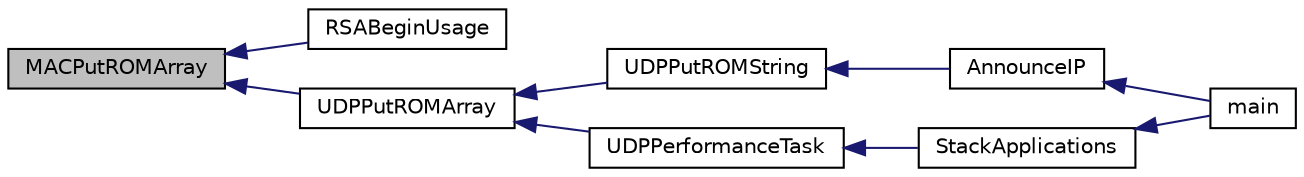 digraph "MACPutROMArray"
{
  edge [fontname="Helvetica",fontsize="10",labelfontname="Helvetica",labelfontsize="10"];
  node [fontname="Helvetica",fontsize="10",shape=record];
  rankdir="LR";
  Node1 [label="MACPutROMArray",height=0.2,width=0.4,color="black", fillcolor="grey75", style="filled", fontcolor="black"];
  Node1 -> Node2 [dir="back",color="midnightblue",fontsize="10",style="solid"];
  Node2 [label="RSABeginUsage",height=0.2,width=0.4,color="black", fillcolor="white", style="filled",URL="$_e_n_c_x24_j600_8c.html#a12182581c8150d092c6c0bf9c648b0e9"];
  Node1 -> Node3 [dir="back",color="midnightblue",fontsize="10",style="solid"];
  Node3 [label="UDPPutROMArray",height=0.2,width=0.4,color="black", fillcolor="white", style="filled",URL="$_u_d_p_8c.html#a3e45deb17e39a300bf04336d9223ab8b"];
  Node3 -> Node4 [dir="back",color="midnightblue",fontsize="10",style="solid"];
  Node4 [label="UDPPutROMString",height=0.2,width=0.4,color="black", fillcolor="white", style="filled",URL="$_u_d_p_8c.html#a8a94524f00e282c6bea177bd05b1eedf"];
  Node4 -> Node5 [dir="back",color="midnightblue",fontsize="10",style="solid"];
  Node5 [label="AnnounceIP",height=0.2,width=0.4,color="black", fillcolor="white", style="filled",URL="$_announce_8c.html#a3782d154cd40f9355a0d00fbae7c3ef9"];
  Node5 -> Node6 [dir="back",color="midnightblue",fontsize="10",style="solid"];
  Node6 [label="main",height=0.2,width=0.4,color="black", fillcolor="white", style="filled",URL="$_main_demo_8c.html#a6288eba0f8e8ad3ab1544ad731eb7667"];
  Node3 -> Node7 [dir="back",color="midnightblue",fontsize="10",style="solid"];
  Node7 [label="UDPPerformanceTask",height=0.2,width=0.4,color="black", fillcolor="white", style="filled",URL="$_u_d_p_performance_test_8c.html#aa99f3206c02ebcf9de771a674227c97a"];
  Node7 -> Node8 [dir="back",color="midnightblue",fontsize="10",style="solid"];
  Node8 [label="StackApplications",height=0.2,width=0.4,color="black", fillcolor="white", style="filled",URL="$_stack_tsk_8c.html#a7f8ff33bea9e052705b0a80d2dfcf399"];
  Node8 -> Node6 [dir="back",color="midnightblue",fontsize="10",style="solid"];
}
